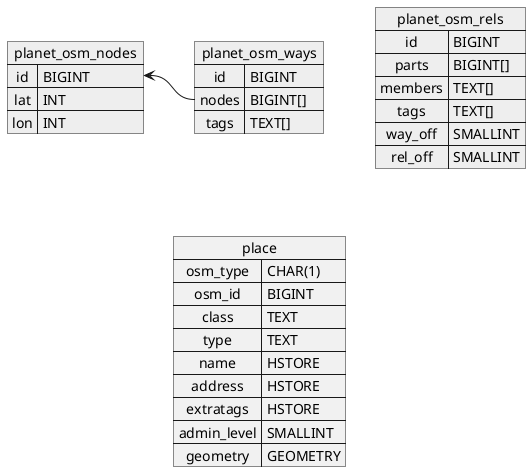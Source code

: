 @startuml
skinparam monochrome true
skinparam ObjectFontStyle bold

map planet_osm_nodes #eee {
  id => BIGINT
  lat => INT
  lon => INT
}

map planet_osm_ways #eee {
  id => BIGINT
  nodes => BIGINT[]
  tags => TEXT[]
}

map planet_osm_rels #eee {
  id => BIGINT
  parts => BIGINT[]
  members => TEXT[]
  tags => TEXT[]
  way_off => SMALLINT
  rel_off => SMALLINT
}

map place {
  osm_type => CHAR(1)
  osm_id => BIGINT
  class => TEXT
  type => TEXT
  name => HSTORE
  address => HSTORE
  extratags => HSTORE
  admin_level => SMALLINT
  geometry => GEOMETRY
}

planet_osm_nodes  -[hidden]> planet_osm_ways
planet_osm_ways  -[hidden]> planet_osm_rels
planet_osm_ways -[hidden]-> place

planet_osm_nodes::id <- planet_osm_ways::nodes

@enduml
